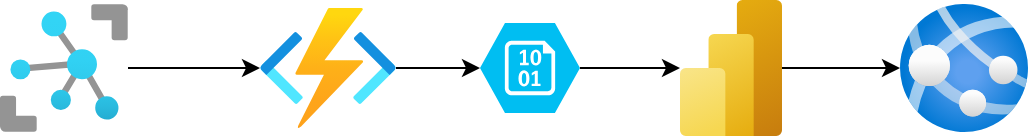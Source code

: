 <mxfile version="26.0.11">
  <diagram name="Page-1" id="owDri8EoIXoh3Ad4VUPJ">
    <mxGraphModel dx="1434" dy="738" grid="1" gridSize="10" guides="1" tooltips="1" connect="1" arrows="1" fold="1" page="1" pageScale="1" pageWidth="850" pageHeight="1100" math="0" shadow="0">
      <root>
        <mxCell id="0" />
        <mxCell id="1" parent="0" />
        <mxCell id="dhuSCgkcEH-hk22cIi9C-9" value="" style="edgeStyle=orthogonalEdgeStyle;rounded=0;orthogonalLoop=1;jettySize=auto;html=1;" edge="1" parent="1" source="dhuSCgkcEH-hk22cIi9C-2" target="dhuSCgkcEH-hk22cIi9C-5">
          <mxGeometry relative="1" as="geometry" />
        </mxCell>
        <mxCell id="dhuSCgkcEH-hk22cIi9C-2" value="" style="image;aspect=fixed;html=1;points=[];align=center;fontSize=12;image=img/lib/azure2/iot/Function_Apps.svg;" vertex="1" parent="1">
          <mxGeometry x="280" y="482" width="68" height="60" as="geometry" />
        </mxCell>
        <mxCell id="dhuSCgkcEH-hk22cIi9C-8" value="" style="edgeStyle=orthogonalEdgeStyle;rounded=0;orthogonalLoop=1;jettySize=auto;html=1;" edge="1" parent="1" source="dhuSCgkcEH-hk22cIi9C-3" target="dhuSCgkcEH-hk22cIi9C-2">
          <mxGeometry relative="1" as="geometry" />
        </mxCell>
        <mxCell id="dhuSCgkcEH-hk22cIi9C-3" value="" style="image;aspect=fixed;html=1;points=[];align=center;fontSize=12;image=img/lib/azure2/iot/IoT_Hub.svg;" vertex="1" parent="1">
          <mxGeometry x="150" y="480" width="64" height="64" as="geometry" />
        </mxCell>
        <mxCell id="dhuSCgkcEH-hk22cIi9C-4" value="" style="image;aspect=fixed;html=1;points=[];align=center;fontSize=12;image=img/lib/azure2/app_services/App_Services.svg;" vertex="1" parent="1">
          <mxGeometry x="600" y="480" width="64" height="64" as="geometry" />
        </mxCell>
        <mxCell id="dhuSCgkcEH-hk22cIi9C-10" value="" style="edgeStyle=orthogonalEdgeStyle;rounded=0;orthogonalLoop=1;jettySize=auto;html=1;" edge="1" parent="1" source="dhuSCgkcEH-hk22cIi9C-5" target="dhuSCgkcEH-hk22cIi9C-6">
          <mxGeometry relative="1" as="geometry" />
        </mxCell>
        <mxCell id="dhuSCgkcEH-hk22cIi9C-5" value="" style="verticalLabelPosition=bottom;html=1;verticalAlign=top;align=center;strokeColor=none;fillColor=#00BEF2;shape=mxgraph.azure.storage_blob;" vertex="1" parent="1">
          <mxGeometry x="390" y="489.5" width="50" height="45" as="geometry" />
        </mxCell>
        <mxCell id="dhuSCgkcEH-hk22cIi9C-11" value="" style="edgeStyle=orthogonalEdgeStyle;rounded=0;orthogonalLoop=1;jettySize=auto;html=1;" edge="1" parent="1" source="dhuSCgkcEH-hk22cIi9C-6" target="dhuSCgkcEH-hk22cIi9C-4">
          <mxGeometry relative="1" as="geometry" />
        </mxCell>
        <mxCell id="dhuSCgkcEH-hk22cIi9C-6" value="" style="image;aspect=fixed;html=1;points=[];align=center;fontSize=12;image=img/lib/azure2/analytics/Power_BI_Embedded.svg;" vertex="1" parent="1">
          <mxGeometry x="490" y="478" width="51" height="68" as="geometry" />
        </mxCell>
      </root>
    </mxGraphModel>
  </diagram>
</mxfile>
